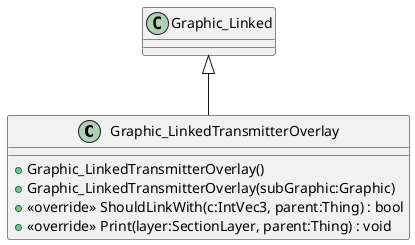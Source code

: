 @startuml
class Graphic_LinkedTransmitterOverlay {
    + Graphic_LinkedTransmitterOverlay()
    + Graphic_LinkedTransmitterOverlay(subGraphic:Graphic)
    + <<override>> ShouldLinkWith(c:IntVec3, parent:Thing) : bool
    + <<override>> Print(layer:SectionLayer, parent:Thing) : void
}
Graphic_Linked <|-- Graphic_LinkedTransmitterOverlay
@enduml
